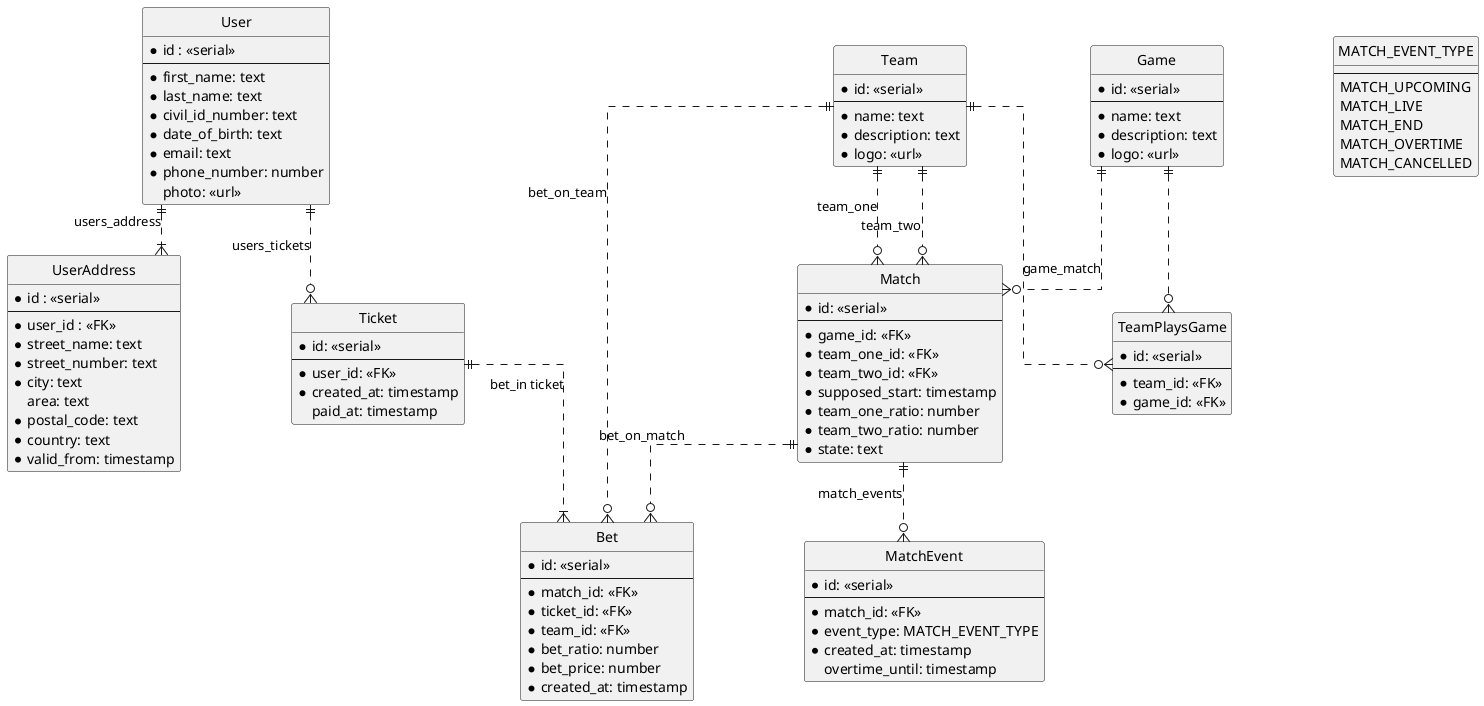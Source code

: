 @startuml database design

hide circle
skinparam Linetype ortho
skinparam Nodesep 110
skinparam Ranksep 50

entity User {
    * id : <<serial>>
    ---
    * first_name: text
    * last_name: text
    * civil_id_number: text
    * date_of_birth: text
    * email: text
    * phone_number: number
    photo: <<url>>
}

entity UserAddress {
    * id : <<serial>>
    ---
    * user_id : <<FK>>
    * street_name: text
    * street_number: text
    * city: text
    area: text
    * postal_code: text
    * country: text
    * valid_from: timestamp
}

entity Game {
    * id: <<serial>>
    ---
    * name: text
    * description: text
    * logo: <<url>>
}

entity Team {
    * id: <<serial>>
    ---
    * name: text
    * description: text
    * logo: <<url>>
}

entity TeamPlaysGame {
    * id: <<serial>>
    ---
    * team_id: <<FK>>
    * game_id: <<FK>>
}

entity Match {
    * id: <<serial>>
    ---
    * game_id: <<FK>>
    * team_one_id: <<FK>>
    * team_two_id: <<FK>>
    * supposed_start: timestamp
    * team_one_ratio: number
    * team_two_ratio: number
    * state: text
}

enum MATCH_EVENT_TYPE {
    ---
    MATCH_UPCOMING
    MATCH_LIVE
    MATCH_END
    MATCH_OVERTIME
    MATCH_CANCELLED
}

entity MatchEvent {
    * id: <<serial>>
    ---
    * match_id: <<FK>>
    * event_type: MATCH_EVENT_TYPE
    * created_at: timestamp
    overtime_until: timestamp
}

entity Bet {
    * id: <<serial>>
    ---
    * match_id: <<FK>>
    * ticket_id: <<FK>>
    * team_id: <<FK>>
    * bet_ratio: number
    * bet_price: number
    * created_at: timestamp
}

entity Ticket {
    * id: <<serial>>
    ---
    * user_id: <<FK>>
    * created_at: timestamp
    paid_at: timestamp
}

' User relationships
User ||..|{ UserAddress : users_address
User ||..o{ Ticket : users_tickets

' Team playing a game
Game ||..o{ TeamPlaysGame
Team ||..o{ TeamPlaysGame

' a match belongs to a game
Game ||..o{ Match : game_match

' match has several events that can happen
Match ||..o{ MatchEvent : match_events

' match has unlimited number of bets
Match ||..o{ Bet : bet_on_match

' match is played by two teams
Team ||..o{ Match : team_one
Team ||..o{ Match : team_two
Team ||..o{ Bet : bet_on_team

' Bets belong to a ticket
Ticket ||..|{ Bet : bet_in ticket

@enduml
